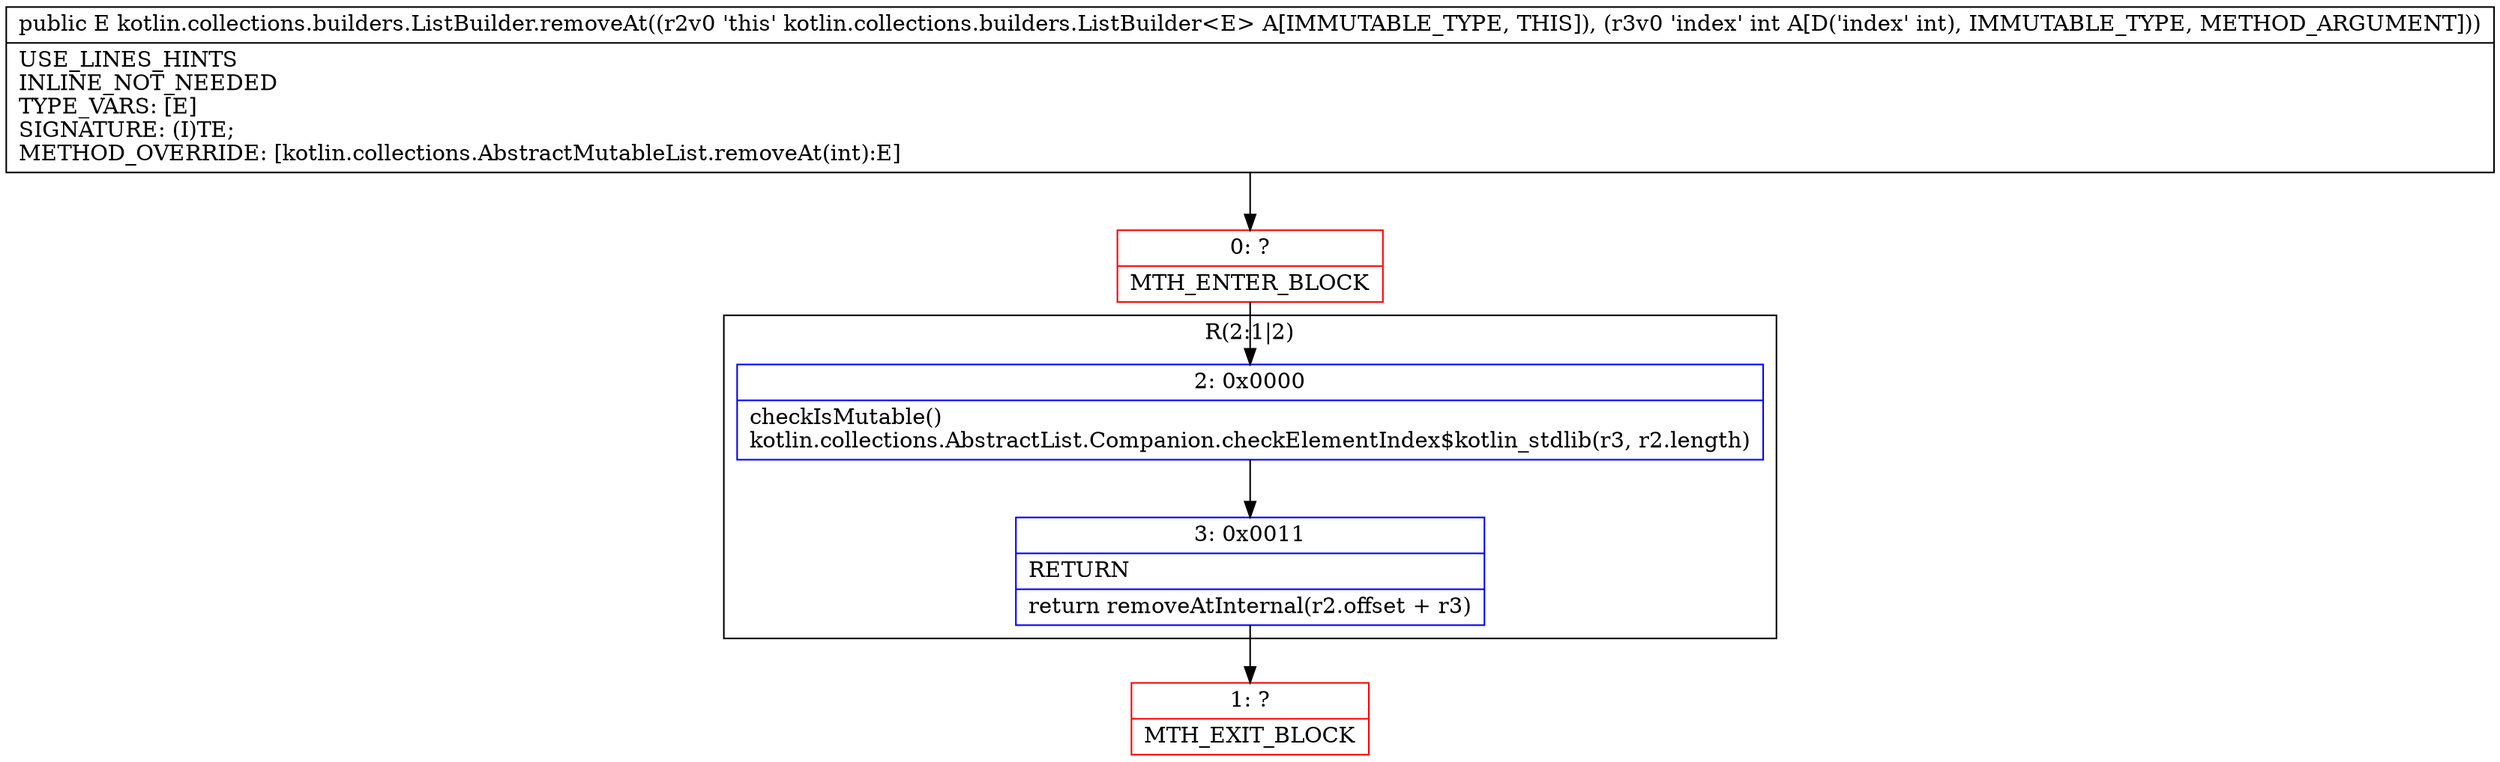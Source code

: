 digraph "CFG forkotlin.collections.builders.ListBuilder.removeAt(I)Ljava\/lang\/Object;" {
subgraph cluster_Region_2049998865 {
label = "R(2:1|2)";
node [shape=record,color=blue];
Node_2 [shape=record,label="{2\:\ 0x0000|checkIsMutable()\lkotlin.collections.AbstractList.Companion.checkElementIndex$kotlin_stdlib(r3, r2.length)\l}"];
Node_3 [shape=record,label="{3\:\ 0x0011|RETURN\l|return removeAtInternal(r2.offset + r3)\l}"];
}
Node_0 [shape=record,color=red,label="{0\:\ ?|MTH_ENTER_BLOCK\l}"];
Node_1 [shape=record,color=red,label="{1\:\ ?|MTH_EXIT_BLOCK\l}"];
MethodNode[shape=record,label="{public E kotlin.collections.builders.ListBuilder.removeAt((r2v0 'this' kotlin.collections.builders.ListBuilder\<E\> A[IMMUTABLE_TYPE, THIS]), (r3v0 'index' int A[D('index' int), IMMUTABLE_TYPE, METHOD_ARGUMENT]))  | USE_LINES_HINTS\lINLINE_NOT_NEEDED\lTYPE_VARS: [E]\lSIGNATURE: (I)TE;\lMETHOD_OVERRIDE: [kotlin.collections.AbstractMutableList.removeAt(int):E]\l}"];
MethodNode -> Node_0;Node_2 -> Node_3;
Node_3 -> Node_1;
Node_0 -> Node_2;
}

